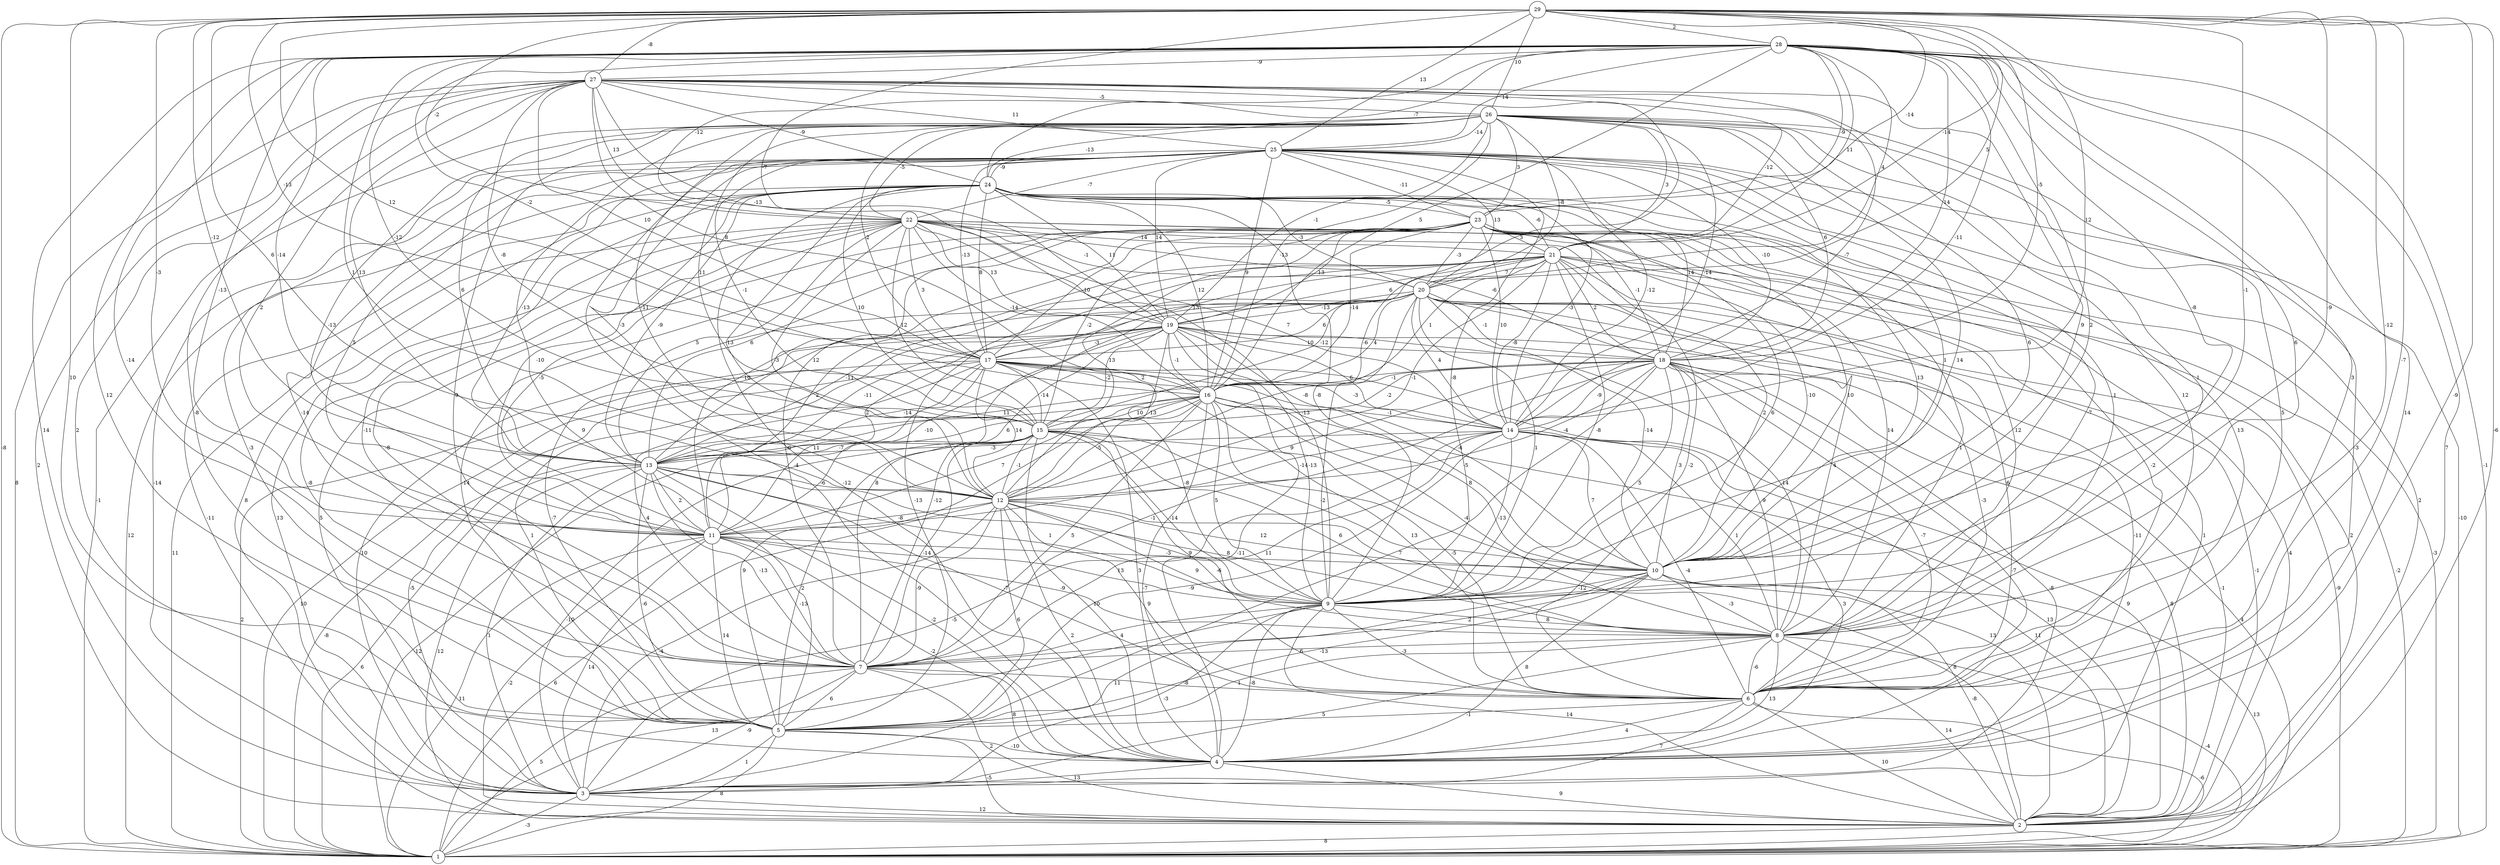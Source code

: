 graph { 
	 fontname="Helvetica,Arial,sans-serif" 
	 node [shape = circle]; 
	 29 -- 1 [label = "-8"];
	 29 -- 2 [label = "-6"];
	 29 -- 4 [label = "-9"];
	 29 -- 5 [label = "10"];
	 29 -- 6 [label = "-7"];
	 29 -- 8 [label = "-12"];
	 29 -- 9 [label = "-9"];
	 29 -- 10 [label = "-1"];
	 29 -- 11 [label = "-3"];
	 29 -- 12 [label = "6"];
	 29 -- 13 [label = "-12"];
	 29 -- 14 [label = "12"];
	 29 -- 16 [label = "12"];
	 29 -- 17 [label = "-13"];
	 29 -- 18 [label = "-5"];
	 29 -- 19 [label = "-7"];
	 29 -- 20 [label = "5"];
	 29 -- 21 [label = "-14"];
	 29 -- 22 [label = "-2"];
	 29 -- 23 [label = "-14"];
	 29 -- 25 [label = "13"];
	 29 -- 26 [label = "10"];
	 29 -- 27 [label = "-8"];
	 29 -- 28 [label = "2"];
	 28 -- 1 [label = "-1"];
	 28 -- 2 [label = "7"];
	 28 -- 3 [label = "14"];
	 28 -- 4 [label = "14"];
	 28 -- 5 [label = "12"];
	 28 -- 6 [label = "3"];
	 28 -- 7 [label = "-14"];
	 28 -- 8 [label = "6"];
	 28 -- 9 [label = "2"];
	 28 -- 10 [label = "-8"];
	 28 -- 11 [label = "-13"];
	 28 -- 12 [label = "1"];
	 28 -- 13 [label = "-14"];
	 28 -- 14 [label = "-11"];
	 28 -- 15 [label = "-12"];
	 28 -- 16 [label = "5"];
	 28 -- 17 [label = "-2"];
	 28 -- 18 [label = "14"];
	 28 -- 20 [label = "4"];
	 28 -- 21 [label = "11"];
	 28 -- 22 [label = "-12"];
	 28 -- 23 [label = "-9"];
	 28 -- 24 [label = "-7"];
	 28 -- 25 [label = "14"];
	 28 -- 27 [label = "-9"];
	 27 -- 1 [label = "8"];
	 27 -- 2 [label = "2"];
	 27 -- 4 [label = "2"];
	 27 -- 5 [label = "-8"];
	 27 -- 6 [label = "12"];
	 27 -- 9 [label = "-6"];
	 27 -- 10 [label = "9"];
	 27 -- 11 [label = "2"];
	 27 -- 13 [label = "13"];
	 27 -- 14 [label = "-7"];
	 27 -- 15 [label = "-8"];
	 27 -- 16 [label = "8"];
	 27 -- 17 [label = "10"];
	 27 -- 19 [label = "-13"];
	 27 -- 21 [label = "-12"];
	 27 -- 22 [label = "13"];
	 27 -- 24 [label = "-9"];
	 27 -- 25 [label = "11"];
	 27 -- 26 [label = "-5"];
	 26 -- 1 [label = "-1"];
	 26 -- 4 [label = "-3"];
	 26 -- 5 [label = "9"];
	 26 -- 6 [label = "5"];
	 26 -- 7 [label = "9"];
	 26 -- 8 [label = "1"];
	 26 -- 9 [label = "14"];
	 26 -- 10 [label = "6"];
	 26 -- 11 [label = "-13"];
	 26 -- 12 [label = "-11"];
	 26 -- 13 [label = "6"];
	 26 -- 14 [label = "-14"];
	 26 -- 15 [label = "11"];
	 26 -- 16 [label = "-13"];
	 26 -- 17 [label = "2"];
	 26 -- 18 [label = "6"];
	 26 -- 19 [label = "-1"];
	 26 -- 20 [label = "-8"];
	 26 -- 21 [label = "3"];
	 26 -- 22 [label = "-5"];
	 26 -- 23 [label = "3"];
	 26 -- 24 [label = "-13"];
	 26 -- 25 [label = "-14"];
	 25 -- 1 [label = "-10"];
	 25 -- 2 [label = "2"];
	 25 -- 3 [label = "-14"];
	 25 -- 4 [label = "-4"];
	 25 -- 5 [label = "-3"];
	 25 -- 6 [label = "13"];
	 25 -- 7 [label = "-14"];
	 25 -- 8 [label = "1"];
	 25 -- 9 [label = "-8"];
	 25 -- 10 [label = "1"];
	 25 -- 11 [label = "5"];
	 25 -- 12 [label = "-3"];
	 25 -- 13 [label = "-13"];
	 25 -- 14 [label = "-12"];
	 25 -- 15 [label = "-1"];
	 25 -- 16 [label = "9"];
	 25 -- 17 [label = "-13"];
	 25 -- 18 [label = "-10"];
	 25 -- 19 [label = "14"];
	 25 -- 20 [label = "13"];
	 25 -- 22 [label = "-7"];
	 25 -- 23 [label = "-11"];
	 25 -- 24 [label = "-9"];
	 24 -- 1 [label = "12"];
	 24 -- 2 [label = "-11"];
	 24 -- 3 [label = "8"];
	 24 -- 4 [label = "-12"];
	 24 -- 6 [label = "1"];
	 24 -- 7 [label = "-11"];
	 24 -- 8 [label = "-7"];
	 24 -- 9 [label = "-8"];
	 24 -- 10 [label = "13"];
	 24 -- 11 [label = "-10"];
	 24 -- 12 [label = "13"];
	 24 -- 13 [label = "-9"];
	 24 -- 14 [label = "-3"];
	 24 -- 15 [label = "10"];
	 24 -- 16 [label = "12"];
	 24 -- 17 [label = "8"];
	 24 -- 18 [label = "14"];
	 24 -- 19 [label = "11"];
	 24 -- 20 [label = "-3"];
	 24 -- 21 [label = "-6"];
	 24 -- 23 [label = "-5"];
	 23 -- 1 [label = "-3"];
	 23 -- 2 [label = "2"];
	 23 -- 3 [label = "5"];
	 23 -- 5 [label = "-14"];
	 23 -- 6 [label = "-2"];
	 23 -- 7 [label = "-6"];
	 23 -- 8 [label = "12"];
	 23 -- 9 [label = "6"];
	 23 -- 10 [label = "10"];
	 23 -- 11 [label = "10"];
	 23 -- 12 [label = "13"];
	 23 -- 13 [label = "6"];
	 23 -- 14 [label = "10"];
	 23 -- 15 [label = "-2"];
	 23 -- 16 [label = "-14"];
	 23 -- 17 [label = "-10"];
	 23 -- 18 [label = "-1"];
	 23 -- 19 [label = "13"];
	 23 -- 20 [label = "-3"];
	 23 -- 21 [label = "3"];
	 22 -- 1 [label = "11"];
	 22 -- 3 [label = "13"];
	 22 -- 5 [label = "-8"];
	 22 -- 6 [label = "-2"];
	 22 -- 7 [label = "-8"];
	 22 -- 8 [label = "14"];
	 22 -- 9 [label = "-13"];
	 22 -- 10 [label = "-10"];
	 22 -- 11 [label = "-5"];
	 22 -- 12 [label = "-3"];
	 22 -- 13 [label = "5"];
	 22 -- 14 [label = "7"];
	 22 -- 15 [label = "12"];
	 22 -- 16 [label = "-14"];
	 22 -- 17 [label = "3"];
	 22 -- 18 [label = "-6"];
	 22 -- 19 [label = "13"];
	 22 -- 20 [label = "-1"];
	 22 -- 21 [label = "-14"];
	 21 -- 1 [label = "-2"];
	 21 -- 2 [label = "4"];
	 21 -- 3 [label = "1"];
	 21 -- 5 [label = "-13"];
	 21 -- 6 [label = "6"];
	 21 -- 9 [label = "-8"];
	 21 -- 10 [label = "2"];
	 21 -- 11 [label = "2"];
	 21 -- 12 [label = "-1"];
	 21 -- 13 [label = "12"];
	 21 -- 14 [label = "-8"];
	 21 -- 15 [label = "-12"];
	 21 -- 16 [label = "1"];
	 21 -- 17 [label = "13"];
	 21 -- 18 [label = "2"];
	 21 -- 19 [label = "6"];
	 21 -- 20 [label = "7"];
	 20 -- 1 [label = "-9"];
	 20 -- 2 [label = "-1"];
	 20 -- 3 [label = "10"];
	 20 -- 4 [label = "-11"];
	 20 -- 5 [label = "-7"];
	 20 -- 6 [label = "-3"];
	 20 -- 7 [label = "8"];
	 20 -- 8 [label = "4"];
	 20 -- 9 [label = "1"];
	 20 -- 10 [label = "-14"];
	 20 -- 11 [label = "2"];
	 20 -- 12 [label = "-8"];
	 20 -- 13 [label = "-11"];
	 20 -- 14 [label = "4"];
	 20 -- 16 [label = "4"];
	 20 -- 17 [label = "6"];
	 20 -- 18 [label = "-1"];
	 20 -- 19 [label = "-13"];
	 19 -- 1 [label = "10"];
	 19 -- 2 [label = "-1"];
	 19 -- 4 [label = "-11"];
	 19 -- 5 [label = "1"];
	 19 -- 7 [label = "-12"];
	 19 -- 8 [label = "14"];
	 19 -- 9 [label = "-13"];
	 19 -- 10 [label = "-4"];
	 19 -- 11 [label = "-10"];
	 19 -- 12 [label = "-13"];
	 19 -- 13 [label = "-11"];
	 19 -- 14 [label = "6"];
	 19 -- 15 [label = "-2"];
	 19 -- 16 [label = "-1"];
	 19 -- 17 [label = "-3"];
	 19 -- 18 [label = "10"];
	 18 -- 1 [label = "4"];
	 18 -- 2 [label = "8"];
	 18 -- 3 [label = "-8"];
	 18 -- 4 [label = "-7"];
	 18 -- 5 [label = "7"];
	 18 -- 6 [label = "-7"];
	 18 -- 7 [label = "-1"];
	 18 -- 8 [label = "9"];
	 18 -- 9 [label = "5"];
	 18 -- 10 [label = "3"];
	 18 -- 11 [label = "9"];
	 18 -- 12 [label = "-4"];
	 18 -- 13 [label = "11"];
	 18 -- 14 [label = "-9"];
	 18 -- 15 [label = "-2"];
	 18 -- 16 [label = "-1"];
	 17 -- 1 [label = "2"];
	 17 -- 2 [label = "9"];
	 17 -- 3 [label = "-5"];
	 17 -- 4 [label = "3"];
	 17 -- 6 [label = "13"];
	 17 -- 7 [label = "4"];
	 17 -- 9 [label = "-8"];
	 17 -- 10 [label = "-5"];
	 17 -- 11 [label = "11"];
	 17 -- 12 [label = "14"];
	 17 -- 13 [label = "-14"];
	 17 -- 14 [label = "-3"];
	 17 -- 15 [label = "-14"];
	 17 -- 16 [label = "2"];
	 16 -- 1 [label = "-8"];
	 16 -- 2 [label = "13"];
	 16 -- 4 [label = "-7"];
	 16 -- 5 [label = "9"];
	 16 -- 6 [label = "-5"];
	 16 -- 7 [label = "5"];
	 16 -- 8 [label = "-4"];
	 16 -- 9 [label = "5"];
	 16 -- 10 [label = "8"];
	 16 -- 11 [label = "7"];
	 16 -- 12 [label = "-5"];
	 16 -- 13 [label = "6"];
	 16 -- 14 [label = "-1"];
	 16 -- 15 [label = "10"];
	 15 -- 1 [label = "-12"];
	 15 -- 2 [label = "13"];
	 15 -- 3 [label = "-10"];
	 15 -- 4 [label = "10"];
	 15 -- 5 [label = "2"];
	 15 -- 6 [label = "-6"];
	 15 -- 7 [label = "-14"];
	 15 -- 8 [label = "6"];
	 15 -- 9 [label = "-14"];
	 15 -- 10 [label = "-2"];
	 15 -- 12 [label = "-1"];
	 15 -- 13 [label = "-7"];
	 14 -- 2 [label = "11"];
	 14 -- 3 [label = "-5"];
	 14 -- 4 [label = "3"];
	 14 -- 5 [label = "-9"];
	 14 -- 6 [label = "-4"];
	 14 -- 7 [label = "11"];
	 14 -- 8 [label = "1"];
	 14 -- 9 [label = "-13"];
	 14 -- 10 [label = "7"];
	 14 -- 12 [label = "-14"];
	 14 -- 13 [label = "-3"];
	 13 -- 1 [label = "6"];
	 13 -- 2 [label = "12"];
	 13 -- 3 [label = "1"];
	 13 -- 4 [label = "-2"];
	 13 -- 5 [label = "-6"];
	 13 -- 6 [label = "-7"];
	 13 -- 7 [label = "-13"];
	 13 -- 8 [label = "8"];
	 13 -- 9 [label = "1"];
	 13 -- 11 [label = "2"];
	 13 -- 12 [label = "-6"];
	 12 -- 1 [label = "6"];
	 12 -- 2 [label = "8"];
	 12 -- 3 [label = "-4"];
	 12 -- 4 [label = "2"];
	 12 -- 5 [label = "6"];
	 12 -- 6 [label = "9"];
	 12 -- 7 [label = "-9"];
	 12 -- 8 [label = "9"];
	 12 -- 9 [label = "9"];
	 12 -- 10 [label = "12"];
	 12 -- 11 [label = "-8"];
	 11 -- 1 [label = "11"];
	 11 -- 2 [label = "-2"];
	 11 -- 3 [label = "14"];
	 11 -- 4 [label = "-2"];
	 11 -- 5 [label = "14"];
	 11 -- 7 [label = "-13"];
	 11 -- 8 [label = "-9"];
	 11 -- 9 [label = "13"];
	 11 -- 10 [label = "-3"];
	 10 -- 1 [label = "13"];
	 10 -- 2 [label = "-8"];
	 10 -- 3 [label = "11"];
	 10 -- 4 [label = "8"];
	 10 -- 5 [label = "-13"];
	 10 -- 7 [label = "2"];
	 10 -- 8 [label = "-3"];
	 10 -- 9 [label = "-12"];
	 9 -- 1 [label = "13"];
	 9 -- 2 [label = "14"];
	 9 -- 3 [label = "-3"];
	 9 -- 4 [label = "-8"];
	 9 -- 6 [label = "-3"];
	 9 -- 7 [label = "4"];
	 9 -- 8 [label = "8"];
	 8 -- 1 [label = "-4"];
	 8 -- 2 [label = "14"];
	 8 -- 3 [label = "5"];
	 8 -- 4 [label = "13"];
	 8 -- 5 [label = "1"];
	 8 -- 6 [label = "-6"];
	 8 -- 7 [label = "6"];
	 7 -- 1 [label = "5"];
	 7 -- 2 [label = "2"];
	 7 -- 3 [label = "-9"];
	 7 -- 4 [label = "8"];
	 7 -- 5 [label = "6"];
	 7 -- 6 [label = "-8"];
	 6 -- 1 [label = "-6"];
	 6 -- 2 [label = "10"];
	 6 -- 3 [label = "7"];
	 6 -- 4 [label = "4"];
	 6 -- 5 [label = "-1"];
	 5 -- 1 [label = "8"];
	 5 -- 2 [label = "-5"];
	 5 -- 3 [label = "1"];
	 5 -- 4 [label = "-10"];
	 4 -- 2 [label = "9"];
	 4 -- 3 [label = "13"];
	 3 -- 1 [label = "-3"];
	 3 -- 2 [label = "12"];
	 2 -- 1 [label = "8"];
	 1;
	 2;
	 3;
	 4;
	 5;
	 6;
	 7;
	 8;
	 9;
	 10;
	 11;
	 12;
	 13;
	 14;
	 15;
	 16;
	 17;
	 18;
	 19;
	 20;
	 21;
	 22;
	 23;
	 24;
	 25;
	 26;
	 27;
	 28;
	 29;
}
